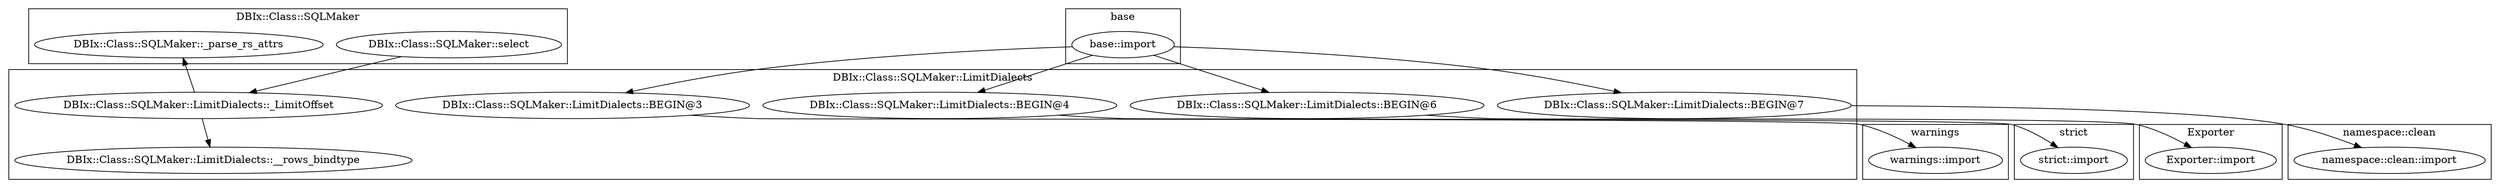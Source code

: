 digraph {
graph [overlap=false]
subgraph cluster_namespace_clean {
	label="namespace::clean";
	"namespace::clean::import";
}
subgraph cluster_DBIx_Class_SQLMaker {
	label="DBIx::Class::SQLMaker";
	"DBIx::Class::SQLMaker::select";
	"DBIx::Class::SQLMaker::_parse_rs_attrs";
}
subgraph cluster_base {
	label="base";
	"base::import";
}
subgraph cluster_Exporter {
	label="Exporter";
	"Exporter::import";
}
subgraph cluster_DBIx_Class_SQLMaker_LimitDialects {
	label="DBIx::Class::SQLMaker::LimitDialects";
	"DBIx::Class::SQLMaker::LimitDialects::BEGIN@3";
	"DBIx::Class::SQLMaker::LimitDialects::BEGIN@4";
	"DBIx::Class::SQLMaker::LimitDialects::BEGIN@6";
	"DBIx::Class::SQLMaker::LimitDialects::__rows_bindtype";
	"DBIx::Class::SQLMaker::LimitDialects::BEGIN@7";
	"DBIx::Class::SQLMaker::LimitDialects::_LimitOffset";
}
subgraph cluster_warnings {
	label="warnings";
	"warnings::import";
}
subgraph cluster_strict {
	label="strict";
	"strict::import";
}
"DBIx::Class::SQLMaker::LimitDialects::_LimitOffset" -> "DBIx::Class::SQLMaker::_parse_rs_attrs";
"DBIx::Class::SQLMaker::LimitDialects::BEGIN@6" -> "Exporter::import";
"DBIx::Class::SQLMaker::select" -> "DBIx::Class::SQLMaker::LimitDialects::_LimitOffset";
"base::import" -> "DBIx::Class::SQLMaker::LimitDialects::BEGIN@7";
"base::import" -> "DBIx::Class::SQLMaker::LimitDialects::BEGIN@3";
"DBIx::Class::SQLMaker::LimitDialects::BEGIN@3" -> "warnings::import";
"DBIx::Class::SQLMaker::LimitDialects::BEGIN@7" -> "namespace::clean::import";
"DBIx::Class::SQLMaker::LimitDialects::BEGIN@4" -> "strict::import";
"DBIx::Class::SQLMaker::LimitDialects::_LimitOffset" -> "DBIx::Class::SQLMaker::LimitDialects::__rows_bindtype";
"base::import" -> "DBIx::Class::SQLMaker::LimitDialects::BEGIN@4";
"base::import" -> "DBIx::Class::SQLMaker::LimitDialects::BEGIN@6";
}
